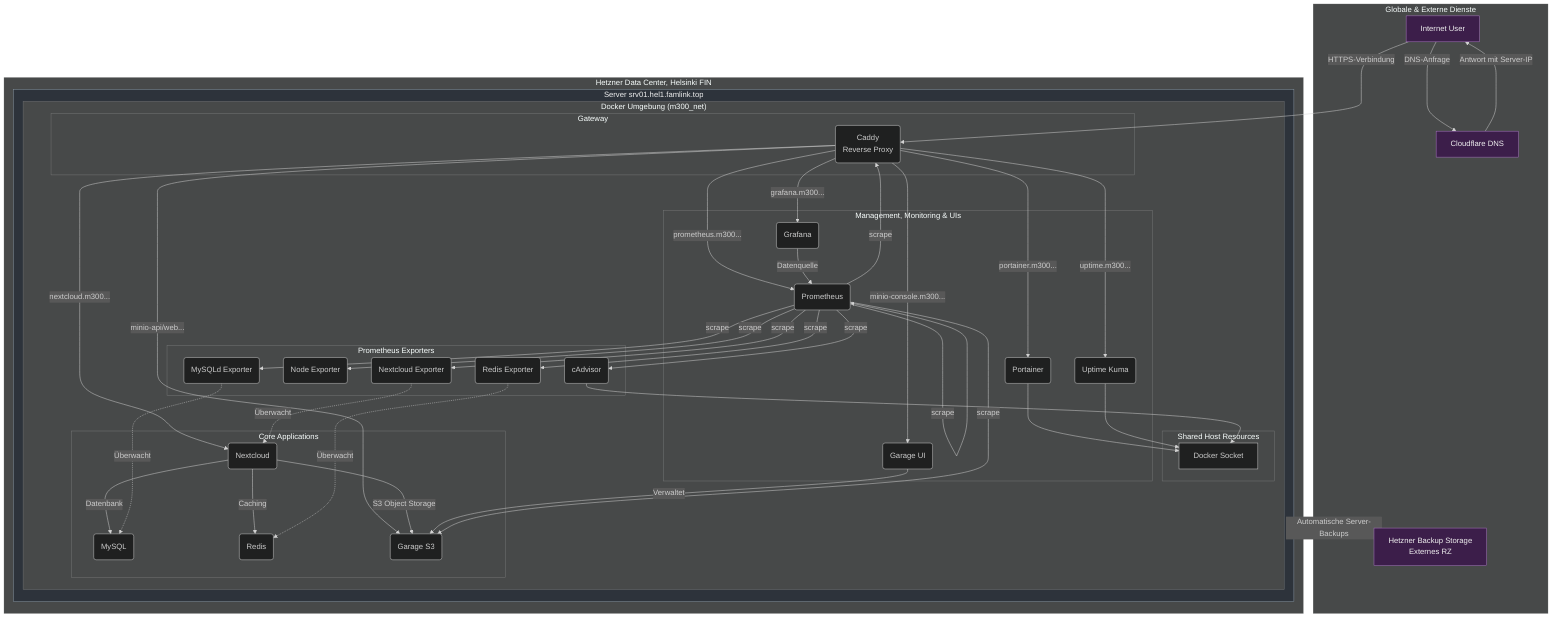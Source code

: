 ---
config:
  theme: dark
---
flowchart TD
 subgraph GlobalServices["Globale & Externe Dienste"]
    direction LR
        User["Internet User"]
        cloudflare["Cloudflare DNS"]
        backupStorage["Hetzner Backup Storage <br> Externes RZ"]
  end
 subgraph GatewayGroup["Gateway"]
        caddy("Caddy <br> Reverse Proxy")
  end
 subgraph CoreAppsGroup["Core Applications"]
        nextcloud("Nextcloud")
        mysql("MySQL")
        redis("Redis")
        garage("Garage S3")
  end
 subgraph MgmtGroup["Management, Monitoring & UIs"]
        portainer("Portainer")
        grafana("Grafana")
        garageUI("Garage UI")
        uptimeKuma("Uptime Kuma")
        prometheus("Prometheus")
  end
 subgraph ExporterGroup["Prometheus Exporters"]
        cadvisor("cAdvisor")
        nodeExporter("Node Exporter")
        mysqlExporter("MySQLd Exporter")
        redisExporter("Redis Exporter")
        nextcloudExporter("Nextcloud Exporter")
  end
 subgraph SharedResGroup["Shared Host Resources"]
        dockerSocket["Docker Socket"]
  end
 subgraph DockerEnv["Docker Umgebung (m300_net)"]
        GatewayGroup
        CoreAppsGroup
        MgmtGroup
        ExporterGroup
        SharedResGroup
  end
 subgraph HostServer["Server srv01.hel1.famlink.top"]
        DockerEnv
  end
 subgraph HetznerDC["Hetzner Data Center, Helsinki FIN"]
        HostServer
  end
    HostServer -. "Automatische Server-Backups" .-> backupStorage
    User -- "DNS-Anfrage" --> cloudflare
    cloudflare -- "Antwort mit Server-IP" --> User
    User -- "HTTPS-Verbindung" --> caddy
    caddy -- "nextcloud.m300..." --> nextcloud
    caddy -- "grafana.m300..." --> grafana
    caddy -- "prometheus.m300..." --> prometheus
    caddy -- "portainer.m300..." --> portainer
    caddy -- "uptime.m300..." --> uptimeKuma
    caddy -- "minio-console.m300..." --> garageUI
    caddy -- "minio-api/web..." --> garage
    nextcloud -- Datenbank --> mysql
    nextcloud -- Caching --> redis
    nextcloud -- S3 Object Storage --> garage
    garageUI -- Verwaltet --> garage
    grafana -- Datenquelle --> prometheus
    prometheus -- scrape --> prometheus & cadvisor & nodeExporter & mysqlExporter & redisExporter & nextcloudExporter & caddy & garage
    mysqlExporter -. Überwacht .-> mysql
    redisExporter -. Überwacht .-> redis
    nextcloudExporter -. Überwacht .-> nextcloud
    portainer --> dockerSocket
    cadvisor --> dockerSocket
    uptimeKuma --> dockerSocket
     User:::global
     cloudflare:::global
     backupStorage:::global
     HostServer:::host
    classDef global fill:#3c1e4a,stroke:#a978c2,color:#f0f0f0
    classDef host fill:#2d333b,stroke:#8895a2,color:#f0f0f0
    classDef gateway fill:#5e3430,stroke:#f1948a,color:#f0f0f0
    classDef coreapps fill:#1c3d52,stroke:#5dade2,color:#f0f0f0
    classDef mgmt fill:#3c1e4a,stroke:#a978c2,color:#f0f0f0
    classDef exporters fill:#1a4d33,stroke:#58d68d,color:#f0f0f0
    classDef shared fill:#2d333b,stroke:#8895a2,color:#f0f0f0